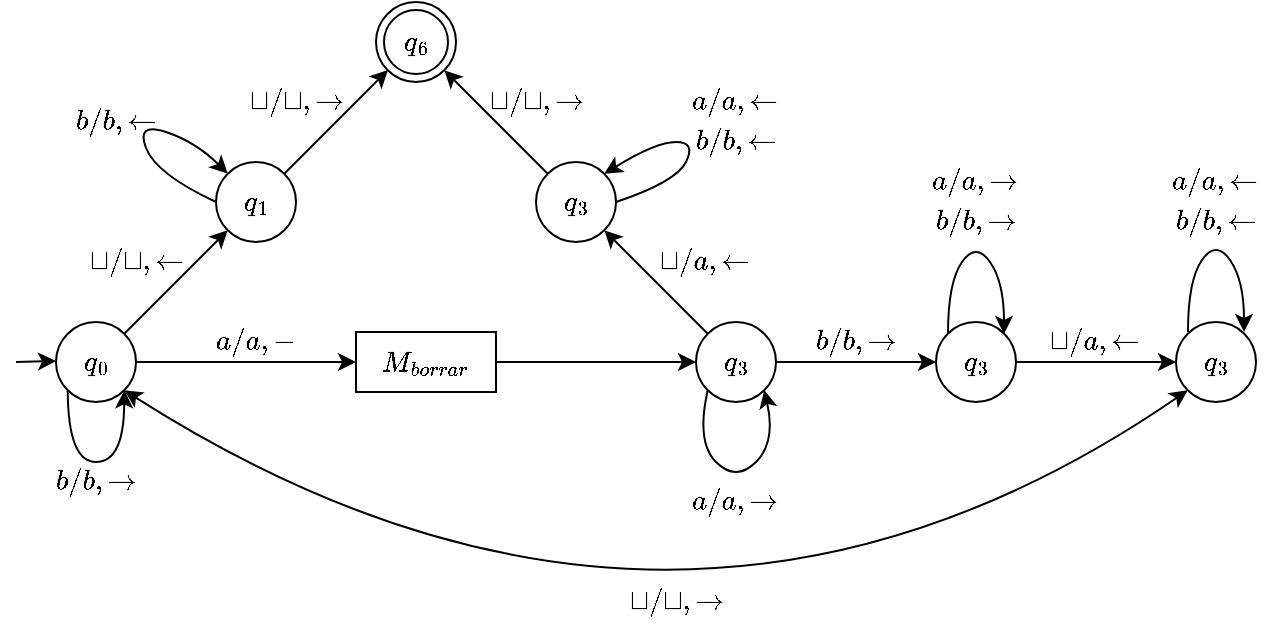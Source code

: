 <mxfile version="10.7.1" type="device"><diagram id="CjlHGBXA9D_R2e3bqRo7" name="Page-1"><mxGraphModel dx="840" dy="459" grid="1" gridSize="10" guides="1" tooltips="1" connect="1" arrows="1" fold="1" page="1" pageScale="1" pageWidth="850" pageHeight="1100" math="1" shadow="0"><root><mxCell id="0"/><mxCell id="1" parent="0"/><mxCell id="oIBRxOCI1cuHkjCdeIcg-58" value="" style="edgeStyle=orthogonalEdgeStyle;curved=1;orthogonalLoop=1;jettySize=auto;html=1;entryX=0;entryY=0.5;entryDx=0;entryDy=0;" edge="1" parent="1" source="oIBRxOCI1cuHkjCdeIcg-1" target="oIBRxOCI1cuHkjCdeIcg-52"><mxGeometry relative="1" as="geometry"><mxPoint x="240" y="260" as="targetPoint"/></mxGeometry></mxCell><mxCell id="oIBRxOCI1cuHkjCdeIcg-1" value="$$q_0$$" style="ellipse;whiteSpace=wrap;html=1;aspect=fixed;" vertex="1" parent="1"><mxGeometry x="120" y="240" width="40" height="40" as="geometry"/></mxCell><mxCell id="oIBRxOCI1cuHkjCdeIcg-12" value="" style="endArrow=classic;html=1;" edge="1" parent="1"><mxGeometry width="50" height="50" relative="1" as="geometry"><mxPoint x="100" y="260" as="sourcePoint"/><mxPoint x="120" y="259.5" as="targetPoint"/></mxGeometry></mxCell><mxCell id="oIBRxOCI1cuHkjCdeIcg-13" value="" style="endArrow=classic;html=1;exitX=1;exitY=0;exitDx=0;exitDy=0;" edge="1" parent="1" source="oIBRxOCI1cuHkjCdeIcg-1" target="oIBRxOCI1cuHkjCdeIcg-14"><mxGeometry width="50" height="50" relative="1" as="geometry"><mxPoint x="160" y="240" as="sourcePoint"/><mxPoint x="200" y="200" as="targetPoint"/></mxGeometry></mxCell><mxCell id="oIBRxOCI1cuHkjCdeIcg-14" value="$$q_1$$" style="ellipse;whiteSpace=wrap;html=1;aspect=fixed;" vertex="1" parent="1"><mxGeometry x="200" y="160" width="40" height="40" as="geometry"/></mxCell><mxCell id="oIBRxOCI1cuHkjCdeIcg-16" value="" style="endArrow=classic;html=1;exitX=1;exitY=0;exitDx=0;exitDy=0;entryX=0;entryY=1;entryDx=0;entryDy=0;" edge="1" parent="1" source="oIBRxOCI1cuHkjCdeIcg-14"><mxGeometry width="50" height="50" relative="1" as="geometry"><mxPoint x="240" y="162" as="sourcePoint"/><mxPoint x="286" y="114" as="targetPoint"/></mxGeometry></mxCell><mxCell id="oIBRxOCI1cuHkjCdeIcg-17" value="$$\sqcup /\sqcup, \leftarrow$$" style="text;html=1;strokeColor=none;fillColor=none;align=center;verticalAlign=middle;whiteSpace=wrap;rounded=0;rotation=0;" vertex="1" parent="1"><mxGeometry x="140" y="200" width="40" height="20" as="geometry"/></mxCell><mxCell id="oIBRxOCI1cuHkjCdeIcg-19" value="$$\sqcup /\sqcup, \rightarrow$$" style="text;html=1;strokeColor=none;fillColor=none;align=center;verticalAlign=middle;whiteSpace=wrap;rounded=0;rotation=0;" vertex="1" parent="1"><mxGeometry x="220" y="120" width="40" height="20" as="geometry"/></mxCell><mxCell id="oIBRxOCI1cuHkjCdeIcg-20" value="" style="endArrow=classic;html=1;curved=1;exitX=0;exitY=1;exitDx=0;exitDy=0;entryX=1;entryY=1;entryDx=0;entryDy=0;" edge="1" parent="1" source="oIBRxOCI1cuHkjCdeIcg-1" target="oIBRxOCI1cuHkjCdeIcg-1"><mxGeometry width="50" height="50" relative="1" as="geometry"><mxPoint x="126" y="290" as="sourcePoint"/><mxPoint x="160" y="290" as="targetPoint"/><Array as="points"><mxPoint x="126" y="310"/><mxPoint x="154" y="310"/></Array></mxGeometry></mxCell><mxCell id="oIBRxOCI1cuHkjCdeIcg-21" value="$$b/b, \rightarrow$$" style="text;html=1;strokeColor=none;fillColor=none;align=center;verticalAlign=middle;whiteSpace=wrap;rounded=0;" vertex="1" parent="1"><mxGeometry x="120" y="310" width="40" height="20" as="geometry"/></mxCell><mxCell id="oIBRxOCI1cuHkjCdeIcg-26" value="" style="endArrow=classic;html=1;curved=1;entryX=0;entryY=0;entryDx=0;entryDy=0;exitX=0;exitY=0.5;exitDx=0;exitDy=0;" edge="1" parent="1" source="oIBRxOCI1cuHkjCdeIcg-14" target="oIBRxOCI1cuHkjCdeIcg-14"><mxGeometry width="50" height="50" relative="1" as="geometry"><mxPoint x="206" y="166" as="sourcePoint"/><mxPoint x="206" y="166" as="targetPoint"/><Array as="points"><mxPoint x="170" y="166"/><mxPoint x="160" y="140"/><mxPoint x="190" y="150"/></Array></mxGeometry></mxCell><mxCell id="oIBRxOCI1cuHkjCdeIcg-27" value="$$b/b, \leftarrow$$" style="text;html=1;strokeColor=none;fillColor=none;align=center;verticalAlign=middle;whiteSpace=wrap;rounded=0;rotation=0;" vertex="1" parent="1"><mxGeometry x="130" y="130" width="40" height="20" as="geometry"/></mxCell><mxCell id="oIBRxOCI1cuHkjCdeIcg-28" value="$$q_6$$" style="ellipse;shape=doubleEllipse;whiteSpace=wrap;html=1;aspect=fixed;" vertex="1" parent="1"><mxGeometry x="280" y="80" width="40" height="40" as="geometry"/></mxCell><mxCell id="oIBRxOCI1cuHkjCdeIcg-29" value="$$q_3$$" style="ellipse;whiteSpace=wrap;html=1;aspect=fixed;" vertex="1" parent="1"><mxGeometry x="360" y="160" width="40" height="40" as="geometry"/></mxCell><mxCell id="oIBRxOCI1cuHkjCdeIcg-37" value="" style="edgeStyle=orthogonalEdgeStyle;curved=1;orthogonalLoop=1;jettySize=auto;html=1;" edge="1" parent="1" source="oIBRxOCI1cuHkjCdeIcg-33" target="oIBRxOCI1cuHkjCdeIcg-36"><mxGeometry relative="1" as="geometry"/></mxCell><mxCell id="oIBRxOCI1cuHkjCdeIcg-33" value="$$q_3$$" style="ellipse;whiteSpace=wrap;html=1;aspect=fixed;" vertex="1" parent="1"><mxGeometry x="440" y="240" width="40" height="40" as="geometry"/></mxCell><mxCell id="oIBRxOCI1cuHkjCdeIcg-39" value="" style="edgeStyle=orthogonalEdgeStyle;curved=1;orthogonalLoop=1;jettySize=auto;html=1;" edge="1" parent="1" source="oIBRxOCI1cuHkjCdeIcg-36" target="oIBRxOCI1cuHkjCdeIcg-38"><mxGeometry relative="1" as="geometry"/></mxCell><mxCell id="oIBRxOCI1cuHkjCdeIcg-36" value="$$q_3$$" style="ellipse;whiteSpace=wrap;html=1;aspect=fixed;" vertex="1" parent="1"><mxGeometry x="560" y="240" width="40" height="40" as="geometry"/></mxCell><mxCell id="oIBRxOCI1cuHkjCdeIcg-38" value="$$q_3$$" style="ellipse;whiteSpace=wrap;html=1;aspect=fixed;" vertex="1" parent="1"><mxGeometry x="680" y="240" width="40" height="40" as="geometry"/></mxCell><mxCell id="oIBRxOCI1cuHkjCdeIcg-30" value="$$\sqcup /\sqcup, \rightarrow$$" style="text;html=1;strokeColor=none;fillColor=none;align=center;verticalAlign=middle;whiteSpace=wrap;rounded=0;rotation=0;" vertex="1" parent="1"><mxGeometry x="340" y="120" width="40" height="20" as="geometry"/></mxCell><mxCell id="oIBRxOCI1cuHkjCdeIcg-31" value="" style="endArrow=classic;html=1;entryX=1;entryY=1;entryDx=0;entryDy=0;exitX=0;exitY=0;exitDx=0;exitDy=0;" edge="1" parent="1" source="oIBRxOCI1cuHkjCdeIcg-29" target="oIBRxOCI1cuHkjCdeIcg-28"><mxGeometry width="50" height="50" relative="1" as="geometry"><mxPoint x="300" y="190" as="sourcePoint"/><mxPoint x="361.858" y="108.142" as="targetPoint"/></mxGeometry></mxCell><mxCell id="oIBRxOCI1cuHkjCdeIcg-35" value="" style="endArrow=classic;html=1;entryX=1;entryY=1;entryDx=0;entryDy=0;exitX=0;exitY=0;exitDx=0;exitDy=0;" edge="1" parent="1" source="oIBRxOCI1cuHkjCdeIcg-33" target="oIBRxOCI1cuHkjCdeIcg-29"><mxGeometry width="50" height="50" relative="1" as="geometry"><mxPoint x="452" y="246" as="sourcePoint"/><mxPoint x="400" y="194" as="targetPoint"/></mxGeometry></mxCell><mxCell id="oIBRxOCI1cuHkjCdeIcg-41" value="" style="endArrow=classic;html=1;entryX=1;entryY=0;entryDx=0;entryDy=0;curved=1;" edge="1" parent="1"><mxGeometry width="50" height="50" relative="1" as="geometry"><mxPoint x="566" y="246" as="sourcePoint"/><mxPoint x="594" y="246" as="targetPoint"/><Array as="points"><mxPoint x="566" y="220"/><mxPoint x="580" y="200"/><mxPoint x="594" y="220"/></Array></mxGeometry></mxCell><mxCell id="oIBRxOCI1cuHkjCdeIcg-42" value="" style="endArrow=classic;html=1;entryX=1;entryY=0;entryDx=0;entryDy=0;curved=1;" edge="1" parent="1"><mxGeometry width="50" height="50" relative="1" as="geometry"><mxPoint x="686" y="245" as="sourcePoint"/><mxPoint x="714" y="245" as="targetPoint"/><Array as="points"><mxPoint x="686" y="219"/><mxPoint x="700" y="199"/><mxPoint x="714" y="219"/></Array></mxGeometry></mxCell><mxCell id="oIBRxOCI1cuHkjCdeIcg-43" value="" style="endArrow=classic;html=1;exitX=1;exitY=0.5;exitDx=0;exitDy=0;entryX=1;entryY=0;entryDx=0;entryDy=0;curved=1;" edge="1" parent="1" source="oIBRxOCI1cuHkjCdeIcg-29" target="oIBRxOCI1cuHkjCdeIcg-29"><mxGeometry width="50" height="50" relative="1" as="geometry"><mxPoint x="400" y="160" as="sourcePoint"/><mxPoint x="450" y="110" as="targetPoint"/><Array as="points"><mxPoint x="430" y="170"/><mxPoint x="440" y="150"/><mxPoint x="420" y="150"/></Array></mxGeometry></mxCell><mxCell id="oIBRxOCI1cuHkjCdeIcg-47" value="$$a/a, \rightarrow$$" style="text;html=1;strokeColor=none;fillColor=none;align=center;verticalAlign=middle;whiteSpace=wrap;rounded=0;" vertex="1" parent="1"><mxGeometry x="440" y="320" width="40" height="20" as="geometry"/></mxCell><mxCell id="oIBRxOCI1cuHkjCdeIcg-48" value="$$b/b, \rightarrow$$" style="text;html=1;strokeColor=none;fillColor=none;align=center;verticalAlign=middle;whiteSpace=wrap;rounded=0;" vertex="1" parent="1"><mxGeometry x="560" y="180" width="40" height="20" as="geometry"/></mxCell><mxCell id="oIBRxOCI1cuHkjCdeIcg-49" value="$$b/b, \leftarrow$$" style="text;html=1;strokeColor=none;fillColor=none;align=center;verticalAlign=middle;whiteSpace=wrap;rounded=0;" vertex="1" parent="1"><mxGeometry x="680" y="180" width="40" height="20" as="geometry"/></mxCell><mxCell id="oIBRxOCI1cuHkjCdeIcg-50" value="" style="endArrow=classic;startArrow=classic;html=1;curved=1;exitX=1;exitY=1;exitDx=0;exitDy=0;entryX=0;entryY=1;entryDx=0;entryDy=0;" edge="1" parent="1" source="oIBRxOCI1cuHkjCdeIcg-1" target="oIBRxOCI1cuHkjCdeIcg-38"><mxGeometry width="50" height="50" relative="1" as="geometry"><mxPoint x="400" y="380" as="sourcePoint"/><mxPoint x="450" y="330" as="targetPoint"/><Array as="points"><mxPoint x="430" y="450"/></Array></mxGeometry></mxCell><mxCell id="oIBRxOCI1cuHkjCdeIcg-51" value="" style="endArrow=classic;html=1;curved=1;exitX=0;exitY=1;exitDx=0;exitDy=0;entryX=1;entryY=1;entryDx=0;entryDy=0;" edge="1" parent="1" source="oIBRxOCI1cuHkjCdeIcg-33" target="oIBRxOCI1cuHkjCdeIcg-33"><mxGeometry width="50" height="50" relative="1" as="geometry"><mxPoint x="400" y="310" as="sourcePoint"/><mxPoint x="428" y="310" as="targetPoint"/><Array as="points"><mxPoint x="440" y="300"/><mxPoint x="460" y="320"/><mxPoint x="480" y="300"/></Array></mxGeometry></mxCell><mxCell id="oIBRxOCI1cuHkjCdeIcg-54" value="" style="edgeStyle=orthogonalEdgeStyle;curved=1;orthogonalLoop=1;jettySize=auto;html=1;entryX=0;entryY=0.5;entryDx=0;entryDy=0;" edge="1" parent="1" source="oIBRxOCI1cuHkjCdeIcg-52" target="oIBRxOCI1cuHkjCdeIcg-33"><mxGeometry relative="1" as="geometry"><mxPoint x="415" y="260" as="targetPoint"/></mxGeometry></mxCell><mxCell id="oIBRxOCI1cuHkjCdeIcg-52" value="$$M_{borrar}$$" style="rounded=0;whiteSpace=wrap;html=1;" vertex="1" parent="1"><mxGeometry x="270" y="245" width="70" height="30" as="geometry"/></mxCell><mxCell id="oIBRxOCI1cuHkjCdeIcg-59" value="$$\sqcup/\sqcup, \rightarrow$$" style="text;html=1;strokeColor=none;fillColor=none;align=center;verticalAlign=middle;whiteSpace=wrap;rounded=0;" vertex="1" parent="1"><mxGeometry x="410" y="370" width="40" height="20" as="geometry"/></mxCell><mxCell id="oIBRxOCI1cuHkjCdeIcg-60" value="$$a/a, -$$" style="text;html=1;strokeColor=none;fillColor=none;align=center;verticalAlign=middle;whiteSpace=wrap;rounded=0;" vertex="1" parent="1"><mxGeometry x="200" y="240" width="40" height="20" as="geometry"/></mxCell><mxCell id="oIBRxOCI1cuHkjCdeIcg-62" value="$$b/b, \rightarrow$$" style="text;html=1;strokeColor=none;fillColor=none;align=center;verticalAlign=middle;whiteSpace=wrap;rounded=0;" vertex="1" parent="1"><mxGeometry x="500" y="240" width="40" height="20" as="geometry"/></mxCell><mxCell id="oIBRxOCI1cuHkjCdeIcg-63" value="$$\sqcup/a, \leftarrow$$" style="text;html=1;strokeColor=none;fillColor=none;align=center;verticalAlign=middle;whiteSpace=wrap;rounded=0;" vertex="1" parent="1"><mxGeometry x="620" y="240" width="40" height="20" as="geometry"/></mxCell><mxCell id="oIBRxOCI1cuHkjCdeIcg-64" value="$$b/b, \leftarrow$$" style="text;html=1;strokeColor=none;fillColor=none;align=center;verticalAlign=middle;whiteSpace=wrap;rounded=0;" vertex="1" parent="1"><mxGeometry x="440" y="140" width="40" height="20" as="geometry"/></mxCell><mxCell id="oIBRxOCI1cuHkjCdeIcg-65" value="$$a/a, \leftarrow$$" style="text;html=1;strokeColor=none;fillColor=none;align=center;verticalAlign=middle;whiteSpace=wrap;rounded=0;" vertex="1" parent="1"><mxGeometry x="440" y="120" width="40" height="20" as="geometry"/></mxCell><mxCell id="oIBRxOCI1cuHkjCdeIcg-66" value="$$\sqcup/a, \leftarrow$$" style="text;html=1;strokeColor=none;fillColor=none;align=center;verticalAlign=middle;whiteSpace=wrap;rounded=0;" vertex="1" parent="1"><mxGeometry x="425" y="200" width="40" height="20" as="geometry"/></mxCell><mxCell id="oIBRxOCI1cuHkjCdeIcg-67" value="$$a/a, \rightarrow$$" style="text;html=1;strokeColor=none;fillColor=none;align=center;verticalAlign=middle;whiteSpace=wrap;rounded=0;" vertex="1" parent="1"><mxGeometry x="560" y="160" width="40" height="20" as="geometry"/></mxCell><mxCell id="oIBRxOCI1cuHkjCdeIcg-68" value="$$a/a, \leftarrow$$" style="text;html=1;strokeColor=none;fillColor=none;align=center;verticalAlign=middle;whiteSpace=wrap;rounded=0;" vertex="1" parent="1"><mxGeometry x="680" y="160" width="40" height="20" as="geometry"/></mxCell></root></mxGraphModel></diagram></mxfile>